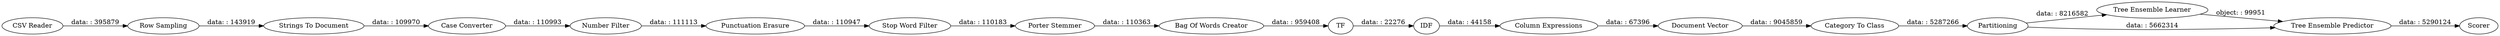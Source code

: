 digraph {
	"-6818099724940343637_7" [label="Row Sampling"]
	"-6818099724940343637_11" [label="Punctuation Erasure"]
	"-6818099724940343637_18" [label="Document Vector"]
	"-6818099724940343637_12" [label="Stop Word Filter"]
	"-6818099724940343637_17" [label="Column Expressions"]
	"-6818099724940343637_9" [label="Case Converter"]
	"-6818099724940343637_8" [label="Strings To Document"]
	"-6818099724940343637_13" [label="Porter Stemmer"]
	"-6818099724940343637_2" [label="CSV Reader"]
	"-6818099724940343637_14" [label="Bag Of Words Creator"]
	"-6818099724940343637_15" [label=TF]
	"-6818099724940343637_16" [label=IDF]
	"-6818099724940343637_29" [label="Tree Ensemble Learner"]
	"-6818099724940343637_30" [label="Tree Ensemble Predictor"]
	"-6818099724940343637_10" [label="Number Filter"]
	"-6818099724940343637_25" [label=Scorer]
	"-6818099724940343637_19" [label="Category To Class"]
	"-6818099724940343637_22" [label=Partitioning]
	"-6818099724940343637_16" -> "-6818099724940343637_17" [label="data: : 44158"]
	"-6818099724940343637_9" -> "-6818099724940343637_10" [label="data: : 110993"]
	"-6818099724940343637_10" -> "-6818099724940343637_11" [label="data: : 111113"]
	"-6818099724940343637_7" -> "-6818099724940343637_8" [label="data: : 143919"]
	"-6818099724940343637_22" -> "-6818099724940343637_30" [label="data: : 5662314"]
	"-6818099724940343637_30" -> "-6818099724940343637_25" [label="data: : 5290124"]
	"-6818099724940343637_8" -> "-6818099724940343637_9" [label="data: : 109970"]
	"-6818099724940343637_2" -> "-6818099724940343637_7" [label="data: : 395879"]
	"-6818099724940343637_11" -> "-6818099724940343637_12" [label="data: : 110947"]
	"-6818099724940343637_15" -> "-6818099724940343637_16" [label="data: : 22276"]
	"-6818099724940343637_12" -> "-6818099724940343637_13" [label="data: : 110183"]
	"-6818099724940343637_17" -> "-6818099724940343637_18" [label="data: : 67396"]
	"-6818099724940343637_18" -> "-6818099724940343637_19" [label="data: : 9045859"]
	"-6818099724940343637_14" -> "-6818099724940343637_15" [label="data: : 959408"]
	"-6818099724940343637_13" -> "-6818099724940343637_14" [label="data: : 110363"]
	"-6818099724940343637_22" -> "-6818099724940343637_29" [label="data: : 8216582"]
	"-6818099724940343637_29" -> "-6818099724940343637_30" [label="object: : 99951"]
	"-6818099724940343637_19" -> "-6818099724940343637_22" [label="data: : 5287266"]
	rankdir=LR
}
